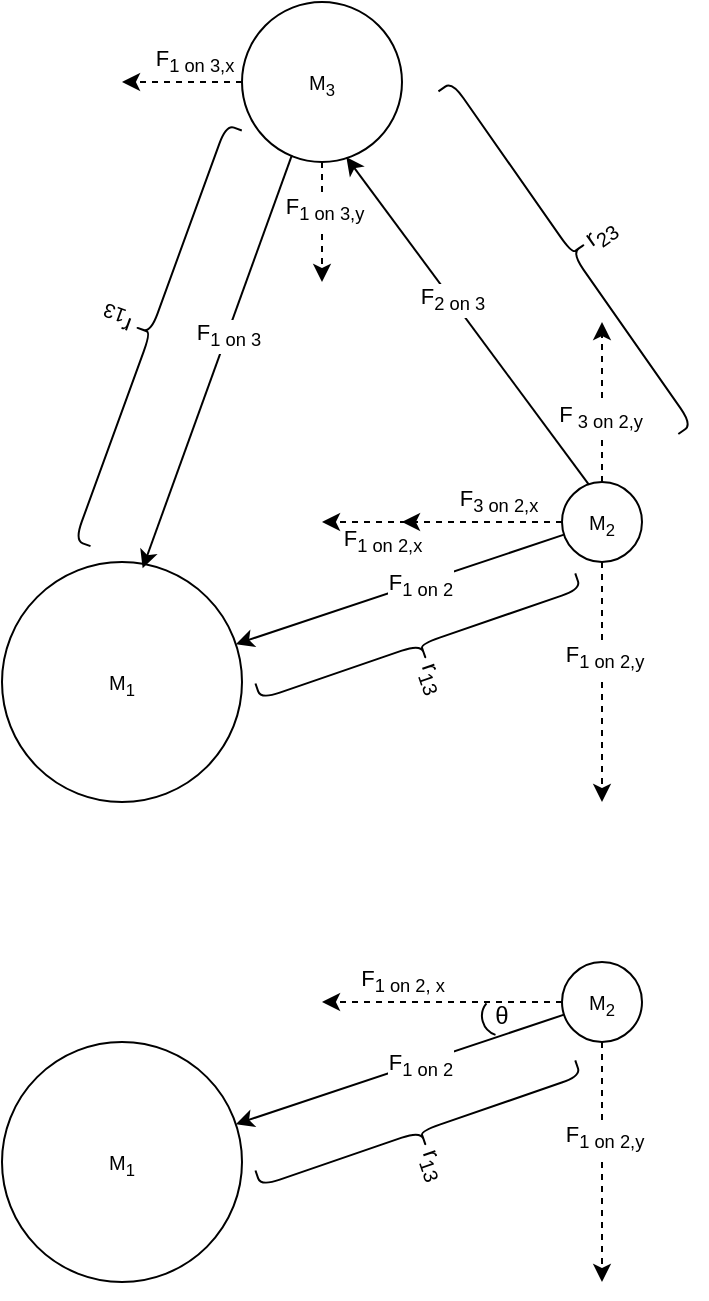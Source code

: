 <mxfile version="21.3.6" type="device">
  <diagram name="Page-1" id="1ebh3NyT0FTJHNrlFFyX">
    <mxGraphModel dx="801" dy="540" grid="1" gridSize="10" guides="1" tooltips="1" connect="1" arrows="1" fold="1" page="1" pageScale="1" pageWidth="850" pageHeight="1100" math="0" shadow="0">
      <root>
        <mxCell id="0" />
        <mxCell id="1" parent="0" />
        <mxCell id="vZGH5NI2vkxD4eYKZadg-1" value="&lt;span style=&quot;font-size: 10px;&quot;&gt;M&lt;sub&gt;1&lt;/sub&gt;&lt;/span&gt;" style="ellipse;whiteSpace=wrap;html=1;aspect=fixed;" vertex="1" parent="1">
          <mxGeometry x="360" y="320" width="120" height="120" as="geometry" />
        </mxCell>
        <mxCell id="vZGH5NI2vkxD4eYKZadg-3" value="&lt;span style=&quot;font-size: 10px;&quot;&gt;M&lt;sub&gt;2&lt;/sub&gt;&lt;/span&gt;" style="ellipse;whiteSpace=wrap;html=1;aspect=fixed;" vertex="1" parent="1">
          <mxGeometry x="640" y="280" width="40" height="40" as="geometry" />
        </mxCell>
        <mxCell id="vZGH5NI2vkxD4eYKZadg-4" value="&lt;span style=&quot;font-size: 10px;&quot;&gt;M&lt;sub&gt;3&lt;/sub&gt;&lt;/span&gt;" style="ellipse;whiteSpace=wrap;html=1;aspect=fixed;" vertex="1" parent="1">
          <mxGeometry x="480" y="40" width="80" height="80" as="geometry" />
        </mxCell>
        <mxCell id="vZGH5NI2vkxD4eYKZadg-9" value="" style="endArrow=none;startArrow=classic;html=1;rounded=0;endFill=0;" edge="1" parent="1" source="vZGH5NI2vkxD4eYKZadg-1" target="vZGH5NI2vkxD4eYKZadg-3">
          <mxGeometry width="50" height="50" relative="1" as="geometry">
            <mxPoint x="440" y="320" as="sourcePoint" />
            <mxPoint x="490" y="270" as="targetPoint" />
          </mxGeometry>
        </mxCell>
        <mxCell id="vZGH5NI2vkxD4eYKZadg-10" value="F&lt;sub&gt;1 on 2&lt;/sub&gt;" style="edgeLabel;html=1;align=center;verticalAlign=middle;resizable=0;points=[];" vertex="1" connectable="0" parent="vZGH5NI2vkxD4eYKZadg-9">
          <mxGeometry x="0.115" y="-1" relative="1" as="geometry">
            <mxPoint as="offset" />
          </mxGeometry>
        </mxCell>
        <mxCell id="vZGH5NI2vkxD4eYKZadg-11" value="" style="endArrow=classic;startArrow=none;html=1;rounded=0;entryX=0.652;entryY=0.969;entryDx=0;entryDy=0;entryPerimeter=0;exitX=0.336;exitY=0.033;exitDx=0;exitDy=0;exitPerimeter=0;startFill=0;" edge="1" parent="1" source="vZGH5NI2vkxD4eYKZadg-3" target="vZGH5NI2vkxD4eYKZadg-4">
          <mxGeometry width="50" height="50" relative="1" as="geometry">
            <mxPoint x="440" y="230" as="sourcePoint" />
            <mxPoint x="490" y="180" as="targetPoint" />
          </mxGeometry>
        </mxCell>
        <mxCell id="vZGH5NI2vkxD4eYKZadg-12" value="F&lt;sub&gt;2 on 3&lt;/sub&gt;" style="edgeLabel;html=1;align=center;verticalAlign=middle;resizable=0;points=[];" vertex="1" connectable="0" parent="vZGH5NI2vkxD4eYKZadg-11">
          <mxGeometry x="0.131" relative="1" as="geometry">
            <mxPoint as="offset" />
          </mxGeometry>
        </mxCell>
        <mxCell id="vZGH5NI2vkxD4eYKZadg-13" value="" style="endArrow=none;startArrow=classic;html=1;rounded=0;entryX=0.312;entryY=0.957;entryDx=0;entryDy=0;entryPerimeter=0;exitX=0.586;exitY=0.026;exitDx=0;exitDy=0;exitPerimeter=0;endFill=0;" edge="1" parent="1" source="vZGH5NI2vkxD4eYKZadg-1" target="vZGH5NI2vkxD4eYKZadg-4">
          <mxGeometry width="50" height="50" relative="1" as="geometry">
            <mxPoint x="583" y="291" as="sourcePoint" />
            <mxPoint x="542" y="168" as="targetPoint" />
          </mxGeometry>
        </mxCell>
        <mxCell id="vZGH5NI2vkxD4eYKZadg-14" value="F&lt;sub&gt;1 on 3&lt;/sub&gt;" style="edgeLabel;html=1;align=center;verticalAlign=middle;resizable=0;points=[];" vertex="1" connectable="0" parent="vZGH5NI2vkxD4eYKZadg-13">
          <mxGeometry x="0.131" relative="1" as="geometry">
            <mxPoint as="offset" />
          </mxGeometry>
        </mxCell>
        <mxCell id="vZGH5NI2vkxD4eYKZadg-15" value="" style="endArrow=classic;html=1;rounded=0;exitX=0.5;exitY=1;exitDx=0;exitDy=0;dashed=1;" edge="1" parent="1" source="vZGH5NI2vkxD4eYKZadg-3">
          <mxGeometry width="50" height="50" relative="1" as="geometry">
            <mxPoint x="600" y="300" as="sourcePoint" />
            <mxPoint x="660" y="440" as="targetPoint" />
            <Array as="points">
              <mxPoint x="660" y="370" />
            </Array>
          </mxGeometry>
        </mxCell>
        <mxCell id="vZGH5NI2vkxD4eYKZadg-16" value="F&lt;sub&gt;1 on 2,y&lt;/sub&gt;" style="edgeLabel;html=1;align=center;verticalAlign=middle;resizable=0;points=[];" vertex="1" connectable="0" parent="vZGH5NI2vkxD4eYKZadg-15">
          <mxGeometry x="-0.2" y="1" relative="1" as="geometry">
            <mxPoint as="offset" />
          </mxGeometry>
        </mxCell>
        <mxCell id="vZGH5NI2vkxD4eYKZadg-17" value="" style="endArrow=classic;html=1;rounded=0;exitX=0;exitY=0.5;exitDx=0;exitDy=0;dashed=1;" edge="1" parent="1" source="vZGH5NI2vkxD4eYKZadg-3">
          <mxGeometry width="50" height="50" relative="1" as="geometry">
            <mxPoint x="600" y="270" as="sourcePoint" />
            <mxPoint x="520" y="300" as="targetPoint" />
            <Array as="points" />
          </mxGeometry>
        </mxCell>
        <mxCell id="vZGH5NI2vkxD4eYKZadg-18" value="F&lt;sub&gt;1 on 2,x&lt;/sub&gt;" style="edgeLabel;html=1;align=center;verticalAlign=middle;resizable=0;points=[];" vertex="1" connectable="0" parent="vZGH5NI2vkxD4eYKZadg-17">
          <mxGeometry x="-0.2" y="1" relative="1" as="geometry">
            <mxPoint x="-42" y="9" as="offset" />
          </mxGeometry>
        </mxCell>
        <mxCell id="vZGH5NI2vkxD4eYKZadg-19" value="" style="endArrow=classic;html=1;rounded=0;exitX=0.5;exitY=0;exitDx=0;exitDy=0;dashed=1;" edge="1" parent="1" source="vZGH5NI2vkxD4eYKZadg-3">
          <mxGeometry width="50" height="50" relative="1" as="geometry">
            <mxPoint x="670" y="330" as="sourcePoint" />
            <mxPoint x="660" y="200" as="targetPoint" />
            <Array as="points" />
          </mxGeometry>
        </mxCell>
        <mxCell id="vZGH5NI2vkxD4eYKZadg-20" value="F&lt;sub&gt;&amp;nbsp;3 on 2,y&lt;/sub&gt;" style="edgeLabel;html=1;align=center;verticalAlign=middle;resizable=0;points=[];" vertex="1" connectable="0" parent="vZGH5NI2vkxD4eYKZadg-19">
          <mxGeometry x="-0.2" y="1" relative="1" as="geometry">
            <mxPoint as="offset" />
          </mxGeometry>
        </mxCell>
        <mxCell id="vZGH5NI2vkxD4eYKZadg-23" value="" style="endArrow=classic;html=1;rounded=0;exitX=0;exitY=0.5;exitDx=0;exitDy=0;dashed=1;" edge="1" parent="1" source="vZGH5NI2vkxD4eYKZadg-3">
          <mxGeometry width="50" height="50" relative="1" as="geometry">
            <mxPoint x="650" y="310" as="sourcePoint" />
            <mxPoint x="560" y="300" as="targetPoint" />
            <Array as="points" />
          </mxGeometry>
        </mxCell>
        <mxCell id="vZGH5NI2vkxD4eYKZadg-24" value="F&lt;sub&gt;3 on 2,x&lt;/sub&gt;" style="edgeLabel;html=1;align=center;verticalAlign=middle;resizable=0;points=[];" vertex="1" connectable="0" parent="vZGH5NI2vkxD4eYKZadg-23">
          <mxGeometry x="-0.2" y="1" relative="1" as="geometry">
            <mxPoint y="-11" as="offset" />
          </mxGeometry>
        </mxCell>
        <mxCell id="vZGH5NI2vkxD4eYKZadg-25" value="" style="endArrow=classic;html=1;rounded=0;exitX=0.5;exitY=1;exitDx=0;exitDy=0;dashed=1;" edge="1" parent="1" source="vZGH5NI2vkxD4eYKZadg-4">
          <mxGeometry width="50" height="50" relative="1" as="geometry">
            <mxPoint x="670" y="330" as="sourcePoint" />
            <mxPoint x="520" y="180" as="targetPoint" />
            <Array as="points" />
          </mxGeometry>
        </mxCell>
        <mxCell id="vZGH5NI2vkxD4eYKZadg-26" value="F&lt;sub&gt;1 on 3,y&lt;/sub&gt;" style="edgeLabel;html=1;align=center;verticalAlign=middle;resizable=0;points=[];" vertex="1" connectable="0" parent="vZGH5NI2vkxD4eYKZadg-25">
          <mxGeometry x="-0.2" y="1" relative="1" as="geometry">
            <mxPoint as="offset" />
          </mxGeometry>
        </mxCell>
        <mxCell id="vZGH5NI2vkxD4eYKZadg-28" value="" style="endArrow=classic;html=1;rounded=0;exitX=0;exitY=0.5;exitDx=0;exitDy=0;dashed=1;" edge="1" parent="1" source="vZGH5NI2vkxD4eYKZadg-4">
          <mxGeometry width="50" height="50" relative="1" as="geometry">
            <mxPoint x="465" y="79.63" as="sourcePoint" />
            <mxPoint x="420" y="80" as="targetPoint" />
            <Array as="points" />
          </mxGeometry>
        </mxCell>
        <mxCell id="vZGH5NI2vkxD4eYKZadg-29" value="F&lt;sub&gt;1 on 3,x&lt;/sub&gt;" style="edgeLabel;html=1;align=center;verticalAlign=middle;resizable=0;points=[];" vertex="1" connectable="0" parent="vZGH5NI2vkxD4eYKZadg-28">
          <mxGeometry x="-0.2" y="1" relative="1" as="geometry">
            <mxPoint y="-11" as="offset" />
          </mxGeometry>
        </mxCell>
        <mxCell id="vZGH5NI2vkxD4eYKZadg-30" value="&lt;span style=&quot;font-size: 10px;&quot;&gt;M&lt;sub&gt;1&lt;/sub&gt;&lt;/span&gt;" style="ellipse;whiteSpace=wrap;html=1;aspect=fixed;" vertex="1" parent="1">
          <mxGeometry x="360" y="560" width="120" height="120" as="geometry" />
        </mxCell>
        <mxCell id="vZGH5NI2vkxD4eYKZadg-31" value="&lt;span style=&quot;font-size: 10px;&quot;&gt;M&lt;sub&gt;2&lt;/sub&gt;&lt;/span&gt;" style="ellipse;whiteSpace=wrap;html=1;aspect=fixed;" vertex="1" parent="1">
          <mxGeometry x="640" y="520" width="40" height="40" as="geometry" />
        </mxCell>
        <mxCell id="vZGH5NI2vkxD4eYKZadg-32" value="" style="endArrow=none;startArrow=classic;html=1;rounded=0;endFill=0;" edge="1" source="vZGH5NI2vkxD4eYKZadg-30" target="vZGH5NI2vkxD4eYKZadg-31" parent="1">
          <mxGeometry width="50" height="50" relative="1" as="geometry">
            <mxPoint x="440" y="560" as="sourcePoint" />
            <mxPoint x="490" y="510" as="targetPoint" />
          </mxGeometry>
        </mxCell>
        <mxCell id="vZGH5NI2vkxD4eYKZadg-33" value="F&lt;sub&gt;1 on 2&lt;/sub&gt;" style="edgeLabel;html=1;align=center;verticalAlign=middle;resizable=0;points=[];" vertex="1" connectable="0" parent="vZGH5NI2vkxD4eYKZadg-32">
          <mxGeometry x="0.115" y="-1" relative="1" as="geometry">
            <mxPoint as="offset" />
          </mxGeometry>
        </mxCell>
        <mxCell id="vZGH5NI2vkxD4eYKZadg-34" value="" style="endArrow=classic;html=1;rounded=0;exitX=0;exitY=0.5;exitDx=0;exitDy=0;dashed=1;" edge="1" source="vZGH5NI2vkxD4eYKZadg-31" parent="1">
          <mxGeometry width="50" height="50" relative="1" as="geometry">
            <mxPoint x="650" y="550" as="sourcePoint" />
            <mxPoint x="520" y="540" as="targetPoint" />
            <Array as="points">
              <mxPoint x="620" y="540" />
            </Array>
          </mxGeometry>
        </mxCell>
        <mxCell id="vZGH5NI2vkxD4eYKZadg-40" value="F&lt;sub&gt;1 on 2, x&lt;/sub&gt;" style="edgeLabel;html=1;align=center;verticalAlign=middle;resizable=0;points=[];" vertex="1" connectable="0" parent="vZGH5NI2vkxD4eYKZadg-34">
          <mxGeometry x="-0.103" relative="1" as="geometry">
            <mxPoint x="-26" y="-10" as="offset" />
          </mxGeometry>
        </mxCell>
        <mxCell id="vZGH5NI2vkxD4eYKZadg-38" value="" style="endArrow=classic;html=1;rounded=0;exitX=0.5;exitY=1;exitDx=0;exitDy=0;dashed=1;" edge="1" source="vZGH5NI2vkxD4eYKZadg-31" parent="1">
          <mxGeometry width="50" height="50" relative="1" as="geometry">
            <mxPoint x="600" y="540" as="sourcePoint" />
            <mxPoint x="660" y="680" as="targetPoint" />
            <Array as="points">
              <mxPoint x="660" y="610" />
            </Array>
          </mxGeometry>
        </mxCell>
        <mxCell id="vZGH5NI2vkxD4eYKZadg-39" value="F&lt;sub&gt;1 on 2,y&lt;/sub&gt;" style="edgeLabel;html=1;align=center;verticalAlign=middle;resizable=0;points=[];" vertex="1" connectable="0" parent="vZGH5NI2vkxD4eYKZadg-38">
          <mxGeometry x="-0.2" y="1" relative="1" as="geometry">
            <mxPoint as="offset" />
          </mxGeometry>
        </mxCell>
        <mxCell id="vZGH5NI2vkxD4eYKZadg-44" value="" style="verticalLabelPosition=bottom;verticalAlign=top;html=1;shape=mxgraph.basic.arc;startAngle=0.789;endAngle=0.094;rotation=-85;" vertex="1" parent="1">
          <mxGeometry x="600" y="537" width="20" height="20" as="geometry" />
        </mxCell>
        <mxCell id="vZGH5NI2vkxD4eYKZadg-45" value="θ" style="text;html=1;strokeColor=none;fillColor=none;align=center;verticalAlign=middle;whiteSpace=wrap;rounded=0;" vertex="1" parent="1">
          <mxGeometry x="600" y="544.5" width="20" height="5" as="geometry" />
        </mxCell>
        <mxCell id="vZGH5NI2vkxD4eYKZadg-46" value="r&lt;sub&gt;13&lt;/sub&gt;" style="shape=curlyBracket;whiteSpace=wrap;html=1;rounded=1;flipH=1;labelPosition=right;verticalLabelPosition=middle;align=left;verticalAlign=middle;size=0.5;rotation=-160;flipV=1;" vertex="1" parent="1">
          <mxGeometry x="426" y="94.73" width="16.58" height="221.18" as="geometry" />
        </mxCell>
        <mxCell id="vZGH5NI2vkxD4eYKZadg-47" value="r&lt;sub&gt;23&lt;/sub&gt;" style="shape=curlyBracket;whiteSpace=wrap;html=1;rounded=1;flipH=1;labelPosition=right;verticalLabelPosition=middle;align=left;verticalAlign=middle;size=0.5;rotation=-35;flipV=1;" vertex="1" parent="1">
          <mxGeometry x="636.7" y="61.04" width="16.58" height="209.11" as="geometry" />
        </mxCell>
        <mxCell id="vZGH5NI2vkxD4eYKZadg-48" value="r&lt;sub&gt;13&lt;/sub&gt;" style="shape=curlyBracket;whiteSpace=wrap;html=1;rounded=1;flipH=1;labelPosition=right;verticalLabelPosition=middle;align=left;verticalAlign=middle;size=0.5;rotation=71;flipV=1;" vertex="1" parent="1">
          <mxGeometry x="561.09" y="276.51" width="16.58" height="169.11" as="geometry" />
        </mxCell>
        <mxCell id="vZGH5NI2vkxD4eYKZadg-49" value="r&lt;sub&gt;13&lt;/sub&gt;" style="shape=curlyBracket;whiteSpace=wrap;html=1;rounded=1;flipH=1;labelPosition=right;verticalLabelPosition=middle;align=left;verticalAlign=middle;size=0.5;rotation=71;flipV=1;" vertex="1" parent="1">
          <mxGeometry x="561.09" y="520" width="16.58" height="169.11" as="geometry" />
        </mxCell>
      </root>
    </mxGraphModel>
  </diagram>
</mxfile>
